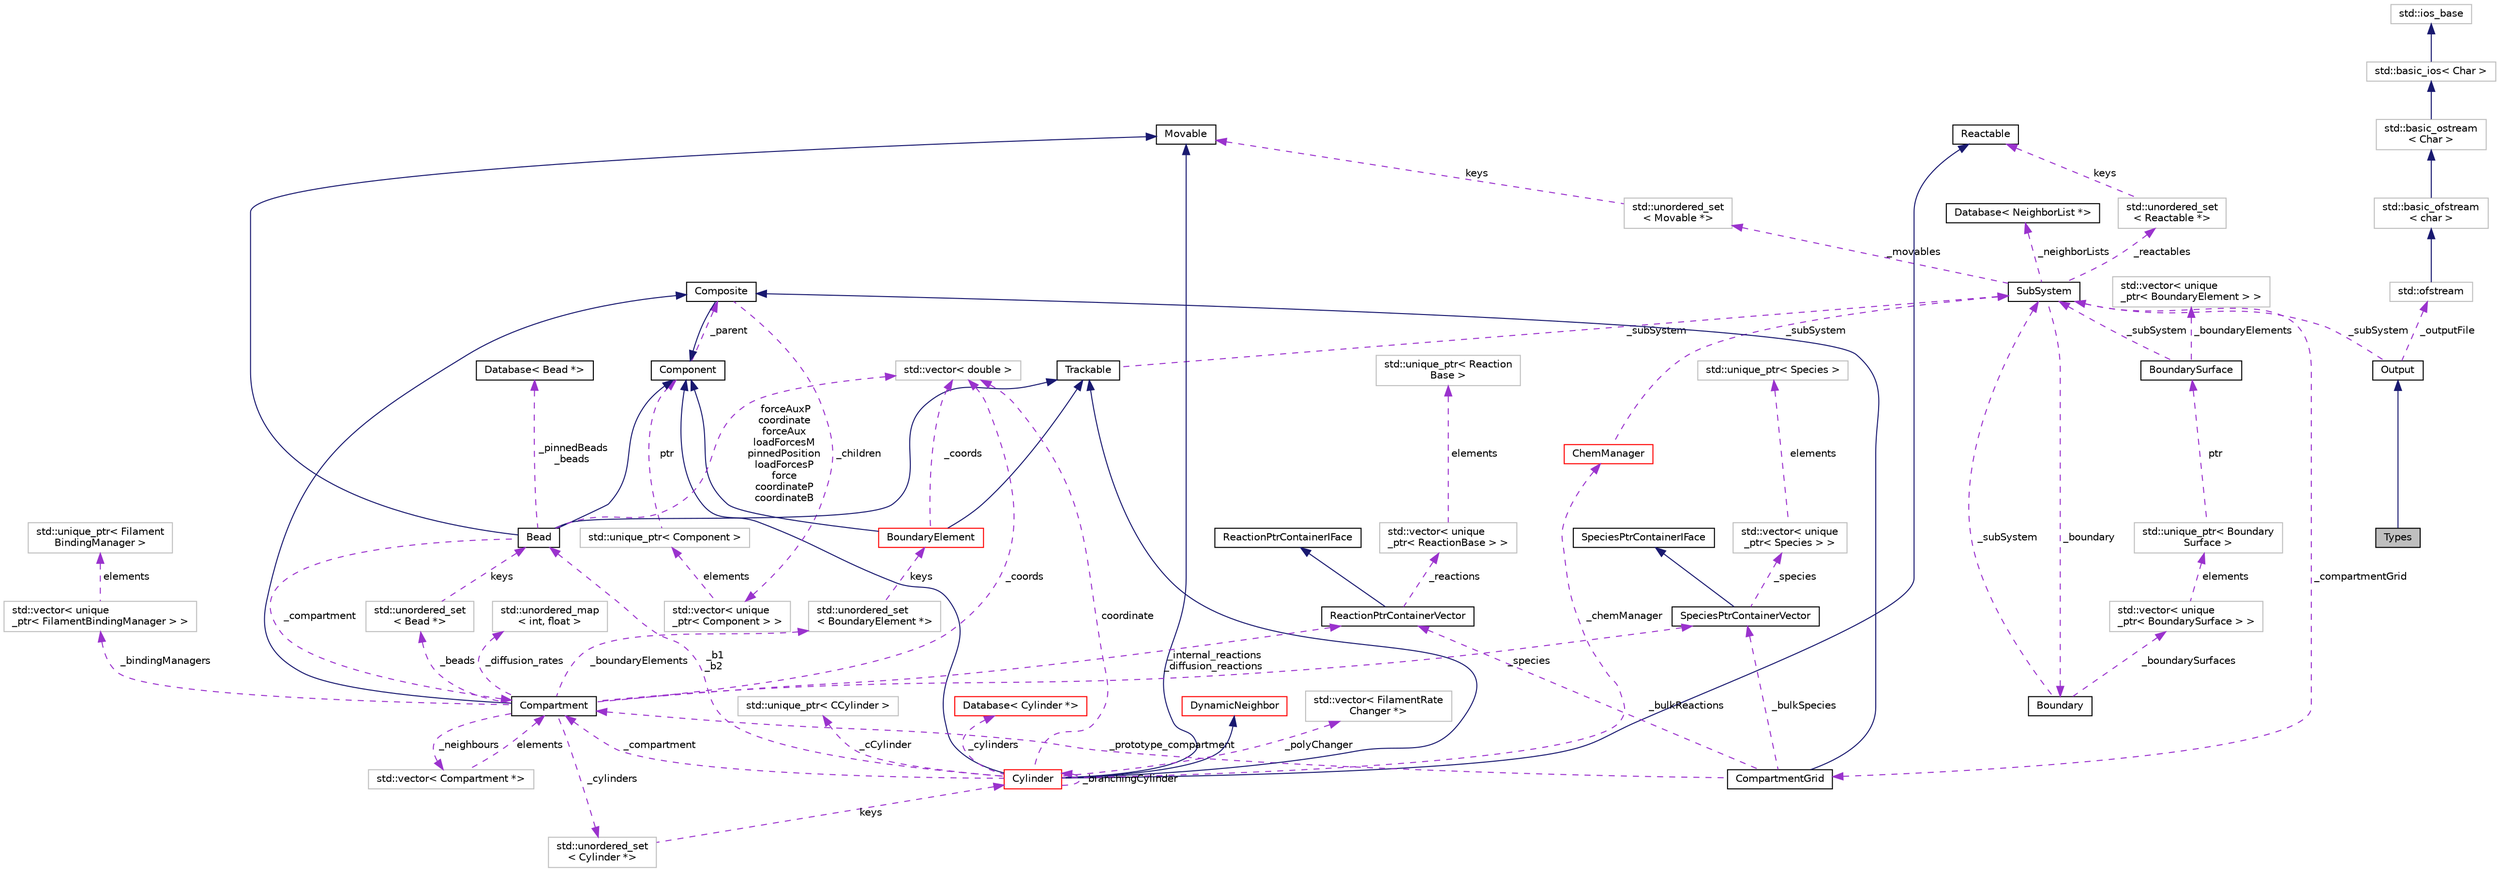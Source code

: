 digraph "Types"
{
 // INTERACTIVE_SVG=YES
  edge [fontname="Helvetica",fontsize="10",labelfontname="Helvetica",labelfontsize="10"];
  node [fontname="Helvetica",fontsize="10",shape=record];
  Node2 [label="Types",height=0.2,width=0.4,color="black", fillcolor="grey75", style="filled", fontcolor="black"];
  Node3 -> Node2 [dir="back",color="midnightblue",fontsize="10",style="solid",fontname="Helvetica"];
  Node3 [label="Output",height=0.2,width=0.4,color="black", fillcolor="white", style="filled",URL="$classOutput.html",tooltip="To print a specified output into a file. "];
  Node4 -> Node3 [dir="back",color="darkorchid3",fontsize="10",style="dashed",label=" _subSystem" ,fontname="Helvetica"];
  Node4 [label="SubSystem",height=0.2,width=0.4,color="black", fillcolor="white", style="filled",URL="$classSubSystem.html",tooltip="Manages all Movables and Reactables. "];
  Node5 -> Node4 [dir="back",color="darkorchid3",fontsize="10",style="dashed",label=" _movables" ,fontname="Helvetica"];
  Node5 [label="std::unordered_set\l\< Movable *\>",height=0.2,width=0.4,color="grey75", fillcolor="white", style="filled"];
  Node6 -> Node5 [dir="back",color="darkorchid3",fontsize="10",style="dashed",label=" keys" ,fontname="Helvetica"];
  Node6 [label="Movable",height=0.2,width=0.4,color="black", fillcolor="white", style="filled",URL="$classMovable.html",tooltip="An abstract base class for a movable element in the SubSystem. "];
  Node7 -> Node4 [dir="back",color="darkorchid3",fontsize="10",style="dashed",label=" _reactables" ,fontname="Helvetica"];
  Node7 [label="std::unordered_set\l\< Reactable *\>",height=0.2,width=0.4,color="grey75", fillcolor="white", style="filled"];
  Node8 -> Node7 [dir="back",color="darkorchid3",fontsize="10",style="dashed",label=" keys" ,fontname="Helvetica"];
  Node8 [label="Reactable",height=0.2,width=0.4,color="black", fillcolor="white", style="filled",URL="$classReactable.html",tooltip="An abstract base class for a reactable element in the SubSystem. "];
  Node9 -> Node4 [dir="back",color="darkorchid3",fontsize="10",style="dashed",label=" _boundary" ,fontname="Helvetica"];
  Node9 [label="Boundary",height=0.2,width=0.4,color="black", fillcolor="white", style="filled",URL="$classBoundary.html",tooltip="To store all BoundarySurfaces that are in the SubSystem. "];
  Node4 -> Node9 [dir="back",color="darkorchid3",fontsize="10",style="dashed",label=" _subSystem" ,fontname="Helvetica"];
  Node10 -> Node9 [dir="back",color="darkorchid3",fontsize="10",style="dashed",label=" _boundarySurfaces" ,fontname="Helvetica"];
  Node10 [label="std::vector\< unique\l_ptr\< BoundarySurface \> \>",height=0.2,width=0.4,color="grey75", fillcolor="white", style="filled"];
  Node11 -> Node10 [dir="back",color="darkorchid3",fontsize="10",style="dashed",label=" elements" ,fontname="Helvetica"];
  Node11 [label="std::unique_ptr\< Boundary\lSurface \>",height=0.2,width=0.4,color="grey75", fillcolor="white", style="filled"];
  Node12 -> Node11 [dir="back",color="darkorchid3",fontsize="10",style="dashed",label=" ptr" ,fontname="Helvetica"];
  Node12 [label="BoundarySurface",height=0.2,width=0.4,color="black", fillcolor="white", style="filled",URL="$classBoundarySurface.html",tooltip="A boundary shape that holds BoundaryElements. "];
  Node4 -> Node12 [dir="back",color="darkorchid3",fontsize="10",style="dashed",label=" _subSystem" ,fontname="Helvetica"];
  Node13 -> Node12 [dir="back",color="darkorchid3",fontsize="10",style="dashed",label=" _boundaryElements" ,fontname="Helvetica"];
  Node13 [label="std::vector\< unique\l_ptr\< BoundaryElement \> \>",height=0.2,width=0.4,color="grey75", fillcolor="white", style="filled"];
  Node24 -> Node4 [dir="back",color="darkorchid3",fontsize="10",style="dashed",label=" _compartmentGrid" ,fontname="Helvetica"];
  Node24 [label="CompartmentGrid",height=0.2,width=0.4,color="black", fillcolor="white", style="filled",URL="$classCompartmentGrid.html",tooltip="A simple n-dimensional grid of Compartment objects. "];
  Node17 -> Node24 [dir="back",color="midnightblue",fontsize="10",style="solid",fontname="Helvetica"];
  Node17 [label="Composite",height=0.2,width=0.4,color="black", fillcolor="white", style="filled",URL="$classComposite.html",tooltip="The aggregating class for the Composite pattern. "];
  Node16 -> Node17 [dir="back",color="midnightblue",fontsize="10",style="solid",fontname="Helvetica"];
  Node16 [label="Component",height=0.2,width=0.4,color="black", fillcolor="white", style="filled",URL="$classComponent.html",tooltip="The base class for the Composite pattern hieararchy. "];
  Node17 -> Node16 [dir="back",color="darkorchid3",fontsize="10",style="dashed",label=" _parent" ,fontname="Helvetica"];
  Node18 -> Node17 [dir="back",color="darkorchid3",fontsize="10",style="dashed",label=" _children" ,fontname="Helvetica"];
  Node18 [label="std::vector\< unique\l_ptr\< Component \> \>",height=0.2,width=0.4,color="grey75", fillcolor="white", style="filled"];
  Node19 -> Node18 [dir="back",color="darkorchid3",fontsize="10",style="dashed",label=" elements" ,fontname="Helvetica"];
  Node19 [label="std::unique_ptr\< Component \>",height=0.2,width=0.4,color="grey75", fillcolor="white", style="filled"];
  Node16 -> Node19 [dir="back",color="darkorchid3",fontsize="10",style="dashed",label=" ptr" ,fontname="Helvetica"];
  Node25 -> Node24 [dir="back",color="darkorchid3",fontsize="10",style="dashed",label=" _prototype_compartment" ,fontname="Helvetica"];
  Node25 [label="Compartment",height=0.2,width=0.4,color="black", fillcolor="white", style="filled",URL="$classCompartment.html",tooltip="A container or holding Species and Reactions. "];
  Node17 -> Node25 [dir="back",color="midnightblue",fontsize="10",style="solid",fontname="Helvetica"];
  Node26 -> Node25 [dir="back",color="darkorchid3",fontsize="10",style="dashed",label=" _beads" ,fontname="Helvetica"];
  Node26 [label="std::unordered_set\l\< Bead *\>",height=0.2,width=0.4,color="grey75", fillcolor="white", style="filled"];
  Node27 -> Node26 [dir="back",color="darkorchid3",fontsize="10",style="dashed",label=" keys" ,fontname="Helvetica"];
  Node27 [label="Bead",height=0.2,width=0.4,color="black", fillcolor="white", style="filled",URL="$classBead.html",tooltip="Represents a single coordinate between Cylinders, and holds forces needed for mechanical equilibratio..."];
  Node16 -> Node27 [dir="back",color="midnightblue",fontsize="10",style="solid",fontname="Helvetica"];
  Node20 -> Node27 [dir="back",color="midnightblue",fontsize="10",style="solid",fontname="Helvetica"];
  Node20 [label="Trackable",height=0.2,width=0.4,color="black", fillcolor="white", style="filled",URL="$classTrackable.html",tooltip="An abstract base class for a trackable object in the SubSystem. "];
  Node4 -> Node20 [dir="back",color="darkorchid3",fontsize="10",style="dashed",label=" _subSystem" ,fontname="Helvetica"];
  Node6 -> Node27 [dir="back",color="midnightblue",fontsize="10",style="solid",fontname="Helvetica"];
  Node25 -> Node27 [dir="back",color="darkorchid3",fontsize="10",style="dashed",label=" _compartment" ,fontname="Helvetica"];
  Node28 -> Node27 [dir="back",color="darkorchid3",fontsize="10",style="dashed",label=" _pinnedBeads\n_beads" ,fontname="Helvetica"];
  Node28 [label="Database\< Bead *\>",height=0.2,width=0.4,color="black", fillcolor="white", style="filled",URL="$classDatabase.html"];
  Node23 -> Node27 [dir="back",color="darkorchid3",fontsize="10",style="dashed",label=" forceAuxP\ncoordinate\nforceAux\nloadForcesM\npinnedPosition\nloadForcesP\nforce\ncoordinateP\ncoordinateB" ,fontname="Helvetica"];
  Node23 [label="std::vector\< double \>",height=0.2,width=0.4,color="grey75", fillcolor="white", style="filled"];
  Node29 -> Node25 [dir="back",color="darkorchid3",fontsize="10",style="dashed",label=" _neighbours" ,fontname="Helvetica"];
  Node29 [label="std::vector\< Compartment *\>",height=0.2,width=0.4,color="grey75", fillcolor="white", style="filled"];
  Node25 -> Node29 [dir="back",color="darkorchid3",fontsize="10",style="dashed",label=" elements" ,fontname="Helvetica"];
  Node30 -> Node25 [dir="back",color="darkorchid3",fontsize="10",style="dashed",label=" _cylinders" ,fontname="Helvetica"];
  Node30 [label="std::unordered_set\l\< Cylinder *\>",height=0.2,width=0.4,color="grey75", fillcolor="white", style="filled"];
  Node31 -> Node30 [dir="back",color="darkorchid3",fontsize="10",style="dashed",label=" keys" ,fontname="Helvetica"];
  Node31 [label="Cylinder",height=0.2,width=0.4,color="red", fillcolor="white", style="filled",URL="$classCylinder.html",tooltip="A container to store a MCylinder and CCylinder. "];
  Node16 -> Node31 [dir="back",color="midnightblue",fontsize="10",style="solid",fontname="Helvetica"];
  Node20 -> Node31 [dir="back",color="midnightblue",fontsize="10",style="solid",fontname="Helvetica"];
  Node6 -> Node31 [dir="back",color="midnightblue",fontsize="10",style="solid",fontname="Helvetica"];
  Node8 -> Node31 [dir="back",color="midnightblue",fontsize="10",style="solid",fontname="Helvetica"];
  Node32 -> Node31 [dir="back",color="midnightblue",fontsize="10",style="solid",fontname="Helvetica"];
  Node32 [label="DynamicNeighbor",height=0.2,width=0.4,color="red", fillcolor="white", style="filled",URL="$classDynamicNeighbor.html",tooltip="An abstract base class for any element that can be added or removed from a NeighborList dynamically a..."];
  Node31 -> Node31 [dir="back",color="darkorchid3",fontsize="10",style="dashed",label=" _branchingCylinder" ,fontname="Helvetica"];
  Node33 -> Node31 [dir="back",color="darkorchid3",fontsize="10",style="dashed",label=" _polyChanger" ,fontname="Helvetica"];
  Node33 [label="std::vector\< FilamentRate\lChanger *\>",height=0.2,width=0.4,color="grey75", fillcolor="white", style="filled"];
  Node35 -> Node31 [dir="back",color="darkorchid3",fontsize="10",style="dashed",label=" _cCylinder" ,fontname="Helvetica"];
  Node35 [label="std::unique_ptr\< CCylinder \>",height=0.2,width=0.4,color="grey75", fillcolor="white", style="filled"];
  Node27 -> Node31 [dir="back",color="darkorchid3",fontsize="10",style="dashed",label=" _b1\n_b2" ,fontname="Helvetica"];
  Node55 -> Node31 [dir="back",color="darkorchid3",fontsize="10",style="dashed",label=" _cylinders" ,fontname="Helvetica"];
  Node55 [label="Database\< Cylinder *\>",height=0.2,width=0.4,color="red", fillcolor="white", style="filled",URL="$classDatabase.html"];
  Node25 -> Node31 [dir="back",color="darkorchid3",fontsize="10",style="dashed",label=" _compartment" ,fontname="Helvetica"];
  Node57 -> Node31 [dir="back",color="darkorchid3",fontsize="10",style="dashed",label=" _chemManager" ,fontname="Helvetica"];
  Node57 [label="ChemManager",height=0.2,width=0.4,color="red", fillcolor="white", style="filled",URL="$classChemManager.html",tooltip="For initailizing chemical reactions based on a specific system. "];
  Node4 -> Node57 [dir="back",color="darkorchid3",fontsize="10",style="dashed",label=" _subSystem" ,fontname="Helvetica"];
  Node23 -> Node31 [dir="back",color="darkorchid3",fontsize="10",style="dashed",label=" coordinate" ,fontname="Helvetica"];
  Node73 -> Node25 [dir="back",color="darkorchid3",fontsize="10",style="dashed",label=" _boundaryElements" ,fontname="Helvetica"];
  Node73 [label="std::unordered_set\l\< BoundaryElement *\>",height=0.2,width=0.4,color="grey75", fillcolor="white", style="filled"];
  Node15 -> Node73 [dir="back",color="darkorchid3",fontsize="10",style="dashed",label=" keys" ,fontname="Helvetica"];
  Node15 [label="BoundaryElement",height=0.2,width=0.4,color="red", fillcolor="white", style="filled",URL="$classBoundaryElement.html",tooltip="Represents an element of a BoundarySurface. "];
  Node16 -> Node15 [dir="back",color="midnightblue",fontsize="10",style="solid",fontname="Helvetica"];
  Node20 -> Node15 [dir="back",color="midnightblue",fontsize="10",style="solid",fontname="Helvetica"];
  Node23 -> Node15 [dir="back",color="darkorchid3",fontsize="10",style="dashed",label=" _coords" ,fontname="Helvetica"];
  Node74 -> Node25 [dir="back",color="darkorchid3",fontsize="10",style="dashed",label=" _internal_reactions\n_diffusion_reactions" ,fontname="Helvetica"];
  Node74 [label="ReactionPtrContainerVector",height=0.2,width=0.4,color="black", fillcolor="white", style="filled",URL="$classReactionPtrContainerVector.html",tooltip="A concrete class implementing the ReactionPtrContainerIFace, using vector<unique_ptr<ReactionBase>> a..."];
  Node75 -> Node74 [dir="back",color="midnightblue",fontsize="10",style="solid",fontname="Helvetica"];
  Node75 [label="ReactionPtrContainerIFace",height=0.2,width=0.4,color="black", fillcolor="white", style="filled",URL="$classReactionPtrContainerIFace.html",tooltip="An abstract interface for a container of pointers to reaction objects. "];
  Node76 -> Node74 [dir="back",color="darkorchid3",fontsize="10",style="dashed",label=" _reactions" ,fontname="Helvetica"];
  Node76 [label="std::vector\< unique\l_ptr\< ReactionBase \> \>",height=0.2,width=0.4,color="grey75", fillcolor="white", style="filled"];
  Node77 -> Node76 [dir="back",color="darkorchid3",fontsize="10",style="dashed",label=" elements" ,fontname="Helvetica"];
  Node77 [label="std::unique_ptr\< Reaction\lBase \>",height=0.2,width=0.4,color="grey75", fillcolor="white", style="filled"];
  Node78 -> Node25 [dir="back",color="darkorchid3",fontsize="10",style="dashed",label=" _diffusion_rates" ,fontname="Helvetica"];
  Node78 [label="std::unordered_map\l\< int, float \>",height=0.2,width=0.4,color="grey75", fillcolor="white", style="filled"];
  Node23 -> Node25 [dir="back",color="darkorchid3",fontsize="10",style="dashed",label=" _coords" ,fontname="Helvetica"];
  Node79 -> Node25 [dir="back",color="darkorchid3",fontsize="10",style="dashed",label=" _bindingManagers" ,fontname="Helvetica"];
  Node79 [label="std::vector\< unique\l_ptr\< FilamentBindingManager \> \>",height=0.2,width=0.4,color="grey75", fillcolor="white", style="filled"];
  Node80 -> Node79 [dir="back",color="darkorchid3",fontsize="10",style="dashed",label=" elements" ,fontname="Helvetica"];
  Node80 [label="std::unique_ptr\< Filament\lBindingManager \>",height=0.2,width=0.4,color="grey75", fillcolor="white", style="filled"];
  Node82 -> Node25 [dir="back",color="darkorchid3",fontsize="10",style="dashed",label=" _species" ,fontname="Helvetica"];
  Node82 [label="SpeciesPtrContainerVector",height=0.2,width=0.4,color="black", fillcolor="white", style="filled",URL="$classSpeciesPtrContainerVector.html",tooltip="A concrete class implementing the SpeciesPtrContainerIFace, using vector<unique_ptr<Species>> as the ..."];
  Node83 -> Node82 [dir="back",color="midnightblue",fontsize="10",style="solid",fontname="Helvetica"];
  Node83 [label="SpeciesPtrContainerIFace",height=0.2,width=0.4,color="black", fillcolor="white", style="filled",URL="$classSpeciesPtrContainerIFace.html",tooltip="An abstract interface for a container of pointers to Species objects. "];
  Node84 -> Node82 [dir="back",color="darkorchid3",fontsize="10",style="dashed",label=" _species" ,fontname="Helvetica"];
  Node84 [label="std::vector\< unique\l_ptr\< Species \> \>",height=0.2,width=0.4,color="grey75", fillcolor="white", style="filled"];
  Node85 -> Node84 [dir="back",color="darkorchid3",fontsize="10",style="dashed",label=" elements" ,fontname="Helvetica"];
  Node85 [label="std::unique_ptr\< Species \>",height=0.2,width=0.4,color="grey75", fillcolor="white", style="filled"];
  Node74 -> Node24 [dir="back",color="darkorchid3",fontsize="10",style="dashed",label=" _bulkReactions" ,fontname="Helvetica"];
  Node82 -> Node24 [dir="back",color="darkorchid3",fontsize="10",style="dashed",label=" _bulkSpecies" ,fontname="Helvetica"];
  Node86 -> Node4 [dir="back",color="darkorchid3",fontsize="10",style="dashed",label=" _neighborLists" ,fontname="Helvetica"];
  Node86 [label="Database\< NeighborList *\>",height=0.2,width=0.4,color="black", fillcolor="white", style="filled",URL="$classDatabase.html"];
  Node87 -> Node3 [dir="back",color="darkorchid3",fontsize="10",style="dashed",label=" _outputFile" ,fontname="Helvetica"];
  Node87 [label="std::ofstream",height=0.2,width=0.4,color="grey75", fillcolor="white", style="filled",tooltip="STL class. "];
  Node88 -> Node87 [dir="back",color="midnightblue",fontsize="10",style="solid",fontname="Helvetica"];
  Node88 [label="std::basic_ofstream\l\< char \>",height=0.2,width=0.4,color="grey75", fillcolor="white", style="filled",tooltip="STL class. "];
  Node89 -> Node88 [dir="back",color="midnightblue",fontsize="10",style="solid",fontname="Helvetica"];
  Node89 [label="std::basic_ostream\l\< Char \>",height=0.2,width=0.4,color="grey75", fillcolor="white", style="filled",tooltip="STL class. "];
  Node90 -> Node89 [dir="back",color="midnightblue",fontsize="10",style="solid",fontname="Helvetica"];
  Node90 [label="std::basic_ios\< Char \>",height=0.2,width=0.4,color="grey75", fillcolor="white", style="filled",tooltip="STL class. "];
  Node91 -> Node90 [dir="back",color="midnightblue",fontsize="10",style="solid",fontname="Helvetica"];
  Node91 [label="std::ios_base",height=0.2,width=0.4,color="grey75", fillcolor="white", style="filled",tooltip="STL class. "];
}
